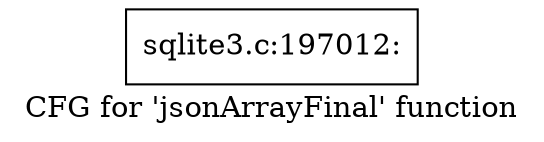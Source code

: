 digraph "CFG for 'jsonArrayFinal' function" {
	label="CFG for 'jsonArrayFinal' function";

	Node0x55c0fa8e8ec0 [shape=record,label="{sqlite3.c:197012:}"];
}
